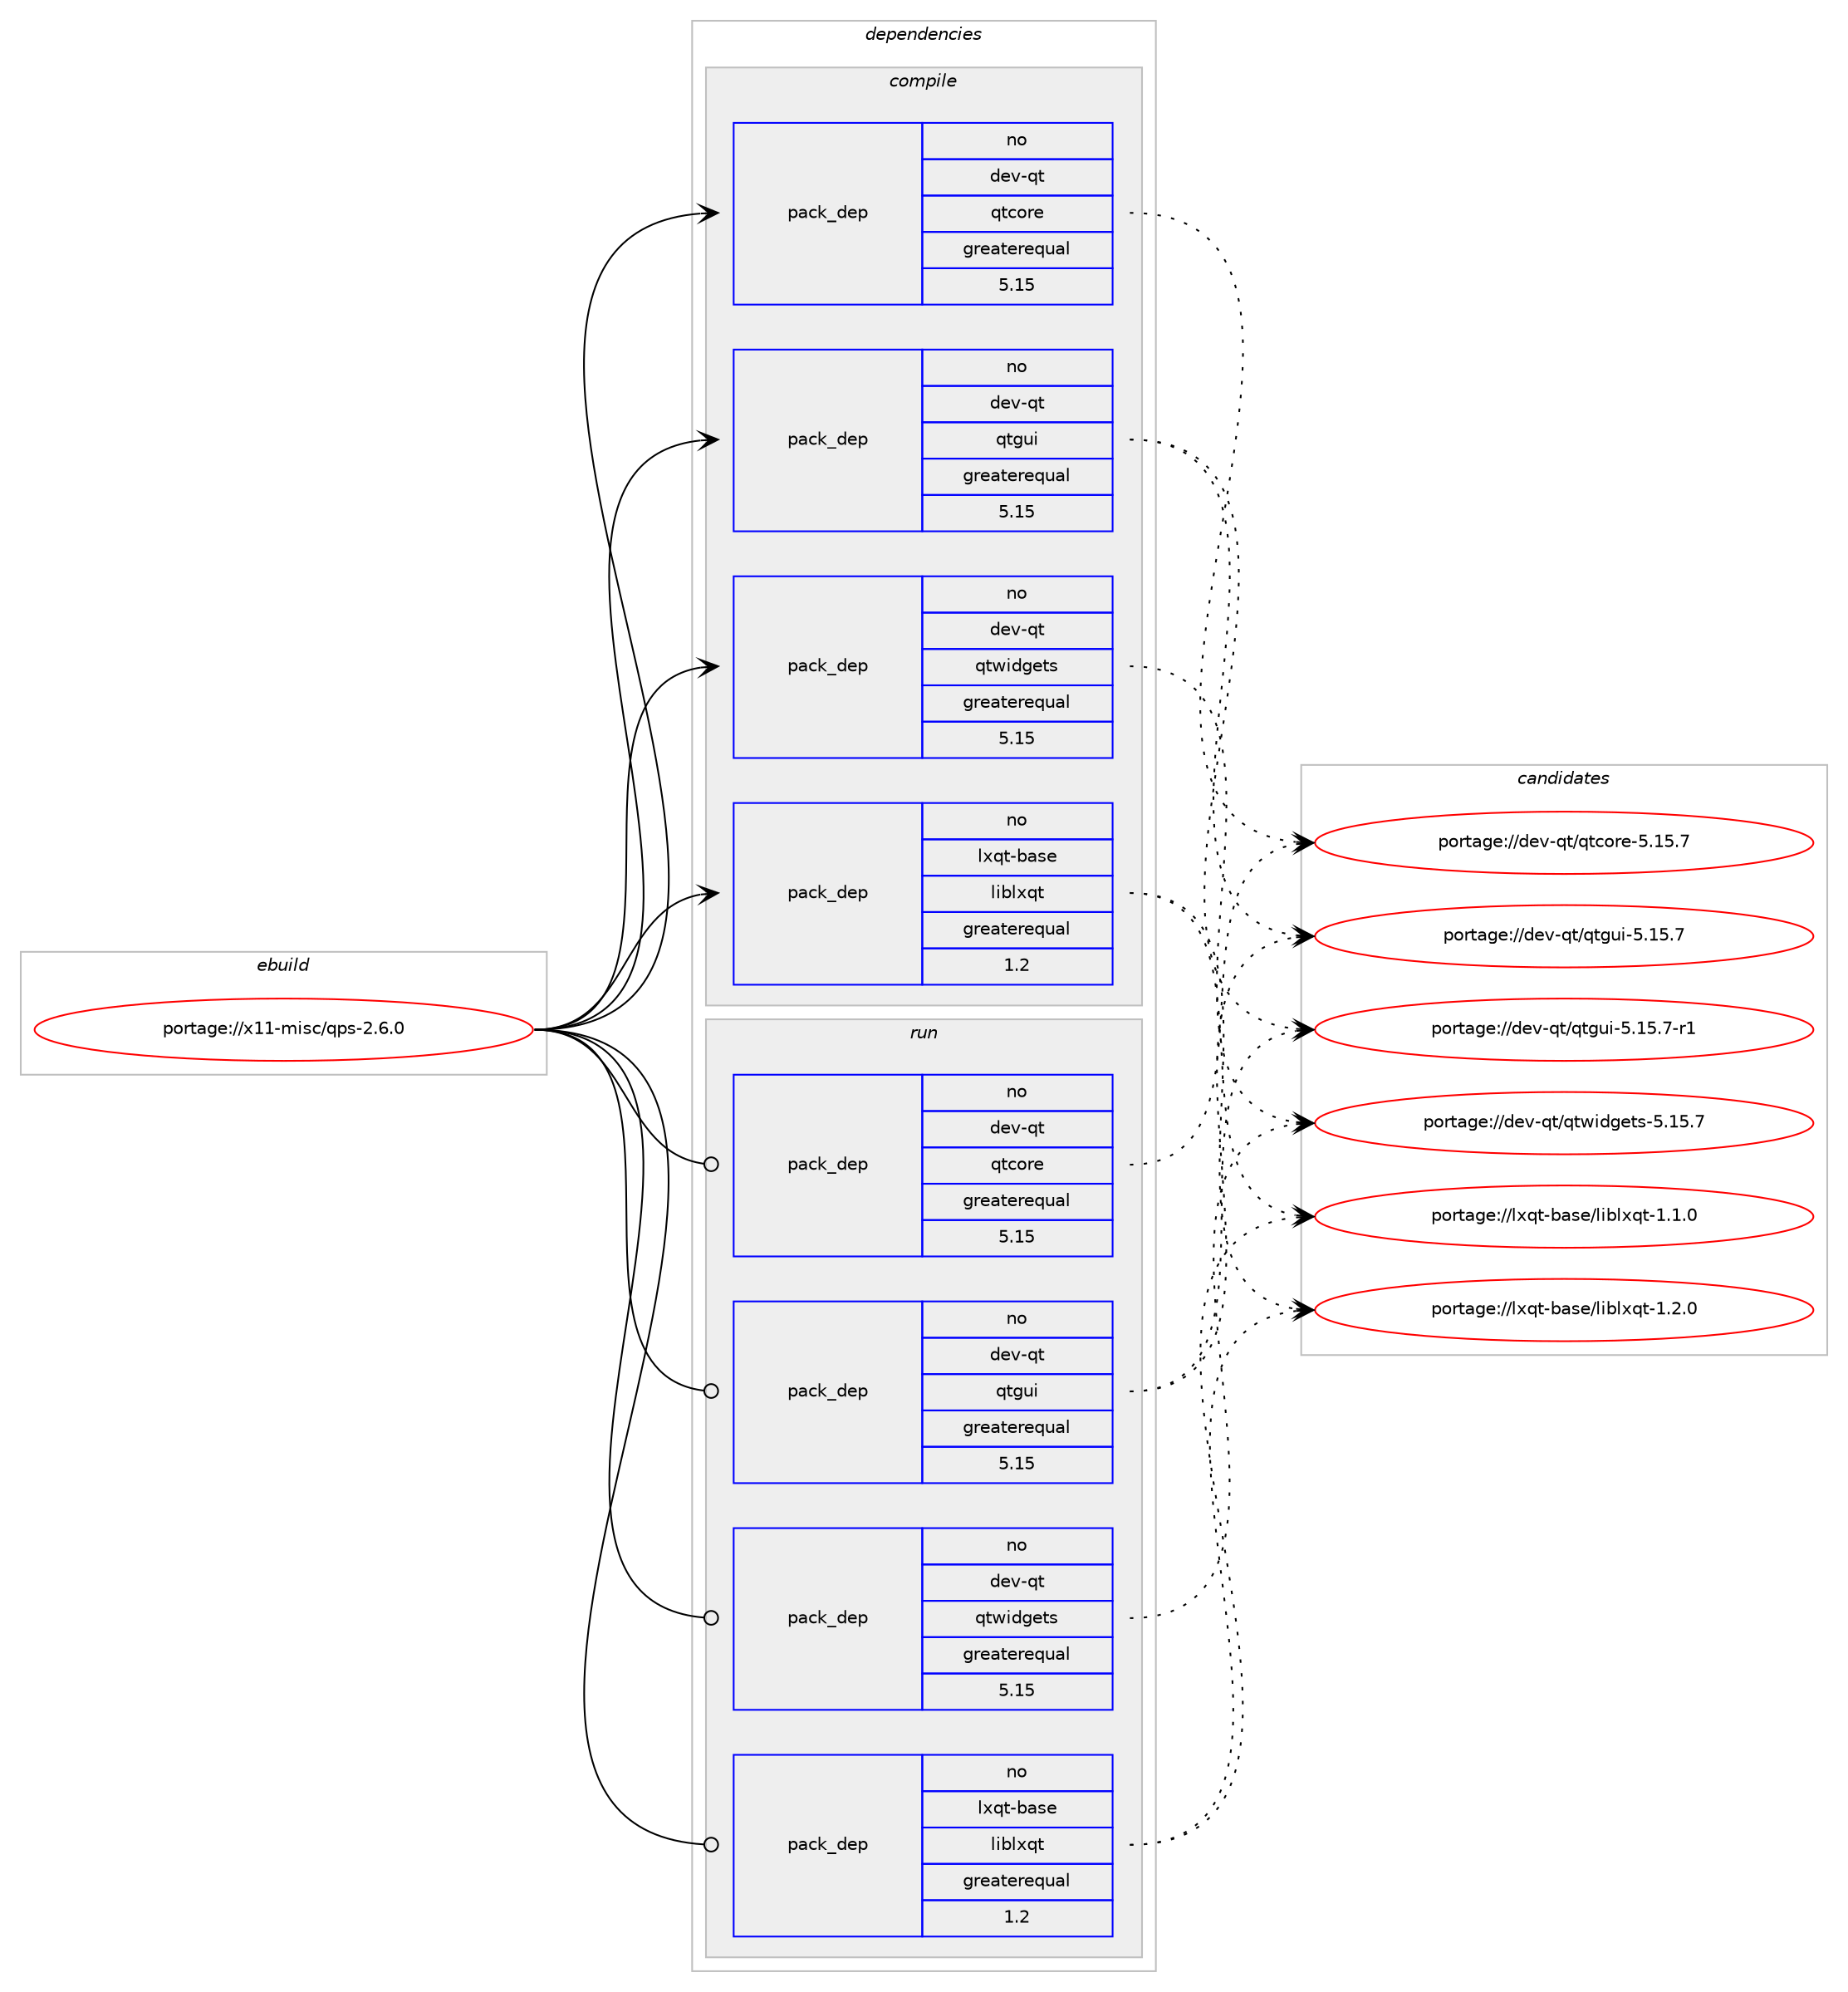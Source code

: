digraph prolog {

# *************
# Graph options
# *************

newrank=true;
concentrate=true;
compound=true;
graph [rankdir=LR,fontname=Helvetica,fontsize=10,ranksep=1.5];#, ranksep=2.5, nodesep=0.2];
edge  [arrowhead=vee];
node  [fontname=Helvetica,fontsize=10];

# **********
# The ebuild
# **********

subgraph cluster_leftcol {
color=gray;
rank=same;
label=<<i>ebuild</i>>;
id [label="portage://x11-misc/qps-2.6.0", color=red, width=4, href="../x11-misc/qps-2.6.0.svg"];
}

# ****************
# The dependencies
# ****************

subgraph cluster_midcol {
color=gray;
label=<<i>dependencies</i>>;
subgraph cluster_compile {
fillcolor="#eeeeee";
style=filled;
label=<<i>compile</i>>;
subgraph pack1446 {
dependency1755 [label=<<TABLE BORDER="0" CELLBORDER="1" CELLSPACING="0" CELLPADDING="4" WIDTH="220"><TR><TD ROWSPAN="6" CELLPADDING="30">pack_dep</TD></TR><TR><TD WIDTH="110">no</TD></TR><TR><TD>dev-qt</TD></TR><TR><TD>qtcore</TD></TR><TR><TD>greaterequal</TD></TR><TR><TD>5.15</TD></TR></TABLE>>, shape=none, color=blue];
}
id:e -> dependency1755:w [weight=20,style="solid",arrowhead="vee"];
subgraph pack1447 {
dependency1756 [label=<<TABLE BORDER="0" CELLBORDER="1" CELLSPACING="0" CELLPADDING="4" WIDTH="220"><TR><TD ROWSPAN="6" CELLPADDING="30">pack_dep</TD></TR><TR><TD WIDTH="110">no</TD></TR><TR><TD>dev-qt</TD></TR><TR><TD>qtgui</TD></TR><TR><TD>greaterequal</TD></TR><TR><TD>5.15</TD></TR></TABLE>>, shape=none, color=blue];
}
id:e -> dependency1756:w [weight=20,style="solid",arrowhead="vee"];
subgraph pack1448 {
dependency1757 [label=<<TABLE BORDER="0" CELLBORDER="1" CELLSPACING="0" CELLPADDING="4" WIDTH="220"><TR><TD ROWSPAN="6" CELLPADDING="30">pack_dep</TD></TR><TR><TD WIDTH="110">no</TD></TR><TR><TD>dev-qt</TD></TR><TR><TD>qtwidgets</TD></TR><TR><TD>greaterequal</TD></TR><TR><TD>5.15</TD></TR></TABLE>>, shape=none, color=blue];
}
id:e -> dependency1757:w [weight=20,style="solid",arrowhead="vee"];
subgraph pack1449 {
dependency1758 [label=<<TABLE BORDER="0" CELLBORDER="1" CELLSPACING="0" CELLPADDING="4" WIDTH="220"><TR><TD ROWSPAN="6" CELLPADDING="30">pack_dep</TD></TR><TR><TD WIDTH="110">no</TD></TR><TR><TD>lxqt-base</TD></TR><TR><TD>liblxqt</TD></TR><TR><TD>greaterequal</TD></TR><TR><TD>1.2</TD></TR></TABLE>>, shape=none, color=blue];
}
id:e -> dependency1758:w [weight=20,style="solid",arrowhead="vee"];
}
subgraph cluster_compileandrun {
fillcolor="#eeeeee";
style=filled;
label=<<i>compile and run</i>>;
}
subgraph cluster_run {
fillcolor="#eeeeee";
style=filled;
label=<<i>run</i>>;
subgraph pack1450 {
dependency1759 [label=<<TABLE BORDER="0" CELLBORDER="1" CELLSPACING="0" CELLPADDING="4" WIDTH="220"><TR><TD ROWSPAN="6" CELLPADDING="30">pack_dep</TD></TR><TR><TD WIDTH="110">no</TD></TR><TR><TD>dev-qt</TD></TR><TR><TD>qtcore</TD></TR><TR><TD>greaterequal</TD></TR><TR><TD>5.15</TD></TR></TABLE>>, shape=none, color=blue];
}
id:e -> dependency1759:w [weight=20,style="solid",arrowhead="odot"];
subgraph pack1451 {
dependency1760 [label=<<TABLE BORDER="0" CELLBORDER="1" CELLSPACING="0" CELLPADDING="4" WIDTH="220"><TR><TD ROWSPAN="6" CELLPADDING="30">pack_dep</TD></TR><TR><TD WIDTH="110">no</TD></TR><TR><TD>dev-qt</TD></TR><TR><TD>qtgui</TD></TR><TR><TD>greaterequal</TD></TR><TR><TD>5.15</TD></TR></TABLE>>, shape=none, color=blue];
}
id:e -> dependency1760:w [weight=20,style="solid",arrowhead="odot"];
subgraph pack1452 {
dependency1761 [label=<<TABLE BORDER="0" CELLBORDER="1" CELLSPACING="0" CELLPADDING="4" WIDTH="220"><TR><TD ROWSPAN="6" CELLPADDING="30">pack_dep</TD></TR><TR><TD WIDTH="110">no</TD></TR><TR><TD>dev-qt</TD></TR><TR><TD>qtwidgets</TD></TR><TR><TD>greaterequal</TD></TR><TR><TD>5.15</TD></TR></TABLE>>, shape=none, color=blue];
}
id:e -> dependency1761:w [weight=20,style="solid",arrowhead="odot"];
subgraph pack1453 {
dependency1762 [label=<<TABLE BORDER="0" CELLBORDER="1" CELLSPACING="0" CELLPADDING="4" WIDTH="220"><TR><TD ROWSPAN="6" CELLPADDING="30">pack_dep</TD></TR><TR><TD WIDTH="110">no</TD></TR><TR><TD>lxqt-base</TD></TR><TR><TD>liblxqt</TD></TR><TR><TD>greaterequal</TD></TR><TR><TD>1.2</TD></TR></TABLE>>, shape=none, color=blue];
}
id:e -> dependency1762:w [weight=20,style="solid",arrowhead="odot"];
}
}

# **************
# The candidates
# **************

subgraph cluster_choices {
rank=same;
color=gray;
label=<<i>candidates</i>>;

subgraph choice1446 {
color=black;
nodesep=1;
choice10010111845113116471131169911111410145534649534655 [label="portage://dev-qt/qtcore-5.15.7", color=red, width=4,href="../dev-qt/qtcore-5.15.7.svg"];
dependency1755:e -> choice10010111845113116471131169911111410145534649534655:w [style=dotted,weight="100"];
}
subgraph choice1447 {
color=black;
nodesep=1;
choice100101118451131164711311610311710545534649534655 [label="portage://dev-qt/qtgui-5.15.7", color=red, width=4,href="../dev-qt/qtgui-5.15.7.svg"];
choice1001011184511311647113116103117105455346495346554511449 [label="portage://dev-qt/qtgui-5.15.7-r1", color=red, width=4,href="../dev-qt/qtgui-5.15.7-r1.svg"];
dependency1756:e -> choice100101118451131164711311610311710545534649534655:w [style=dotted,weight="100"];
dependency1756:e -> choice1001011184511311647113116103117105455346495346554511449:w [style=dotted,weight="100"];
}
subgraph choice1448 {
color=black;
nodesep=1;
choice100101118451131164711311611910510010310111611545534649534655 [label="portage://dev-qt/qtwidgets-5.15.7", color=red, width=4,href="../dev-qt/qtwidgets-5.15.7.svg"];
dependency1757:e -> choice100101118451131164711311611910510010310111611545534649534655:w [style=dotted,weight="100"];
}
subgraph choice1449 {
color=black;
nodesep=1;
choice1081201131164598971151014710810598108120113116454946494648 [label="portage://lxqt-base/liblxqt-1.1.0", color=red, width=4,href="../lxqt-base/liblxqt-1.1.0.svg"];
choice1081201131164598971151014710810598108120113116454946504648 [label="portage://lxqt-base/liblxqt-1.2.0", color=red, width=4,href="../lxqt-base/liblxqt-1.2.0.svg"];
dependency1758:e -> choice1081201131164598971151014710810598108120113116454946494648:w [style=dotted,weight="100"];
dependency1758:e -> choice1081201131164598971151014710810598108120113116454946504648:w [style=dotted,weight="100"];
}
subgraph choice1450 {
color=black;
nodesep=1;
choice10010111845113116471131169911111410145534649534655 [label="portage://dev-qt/qtcore-5.15.7", color=red, width=4,href="../dev-qt/qtcore-5.15.7.svg"];
dependency1759:e -> choice10010111845113116471131169911111410145534649534655:w [style=dotted,weight="100"];
}
subgraph choice1451 {
color=black;
nodesep=1;
choice100101118451131164711311610311710545534649534655 [label="portage://dev-qt/qtgui-5.15.7", color=red, width=4,href="../dev-qt/qtgui-5.15.7.svg"];
choice1001011184511311647113116103117105455346495346554511449 [label="portage://dev-qt/qtgui-5.15.7-r1", color=red, width=4,href="../dev-qt/qtgui-5.15.7-r1.svg"];
dependency1760:e -> choice100101118451131164711311610311710545534649534655:w [style=dotted,weight="100"];
dependency1760:e -> choice1001011184511311647113116103117105455346495346554511449:w [style=dotted,weight="100"];
}
subgraph choice1452 {
color=black;
nodesep=1;
choice100101118451131164711311611910510010310111611545534649534655 [label="portage://dev-qt/qtwidgets-5.15.7", color=red, width=4,href="../dev-qt/qtwidgets-5.15.7.svg"];
dependency1761:e -> choice100101118451131164711311611910510010310111611545534649534655:w [style=dotted,weight="100"];
}
subgraph choice1453 {
color=black;
nodesep=1;
choice1081201131164598971151014710810598108120113116454946494648 [label="portage://lxqt-base/liblxqt-1.1.0", color=red, width=4,href="../lxqt-base/liblxqt-1.1.0.svg"];
choice1081201131164598971151014710810598108120113116454946504648 [label="portage://lxqt-base/liblxqt-1.2.0", color=red, width=4,href="../lxqt-base/liblxqt-1.2.0.svg"];
dependency1762:e -> choice1081201131164598971151014710810598108120113116454946494648:w [style=dotted,weight="100"];
dependency1762:e -> choice1081201131164598971151014710810598108120113116454946504648:w [style=dotted,weight="100"];
}
}

}
